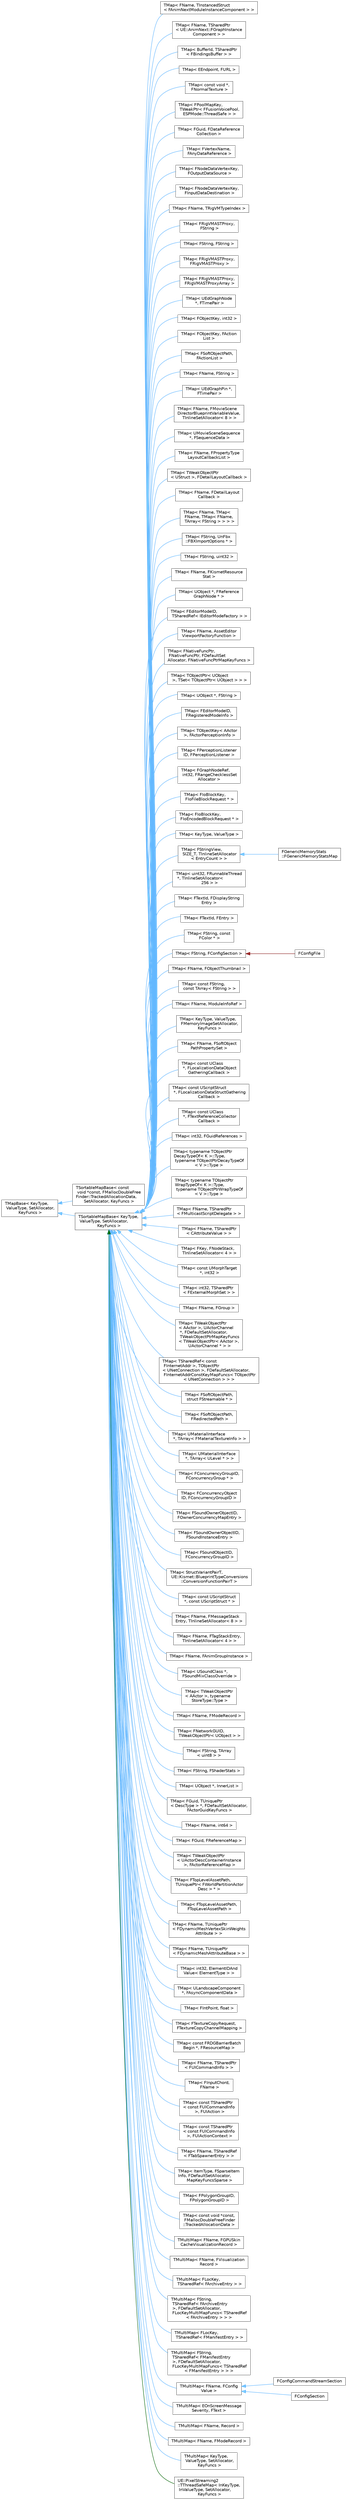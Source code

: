 digraph "Graphical Class Hierarchy"
{
 // INTERACTIVE_SVG=YES
 // LATEX_PDF_SIZE
  bgcolor="transparent";
  edge [fontname=Helvetica,fontsize=10,labelfontname=Helvetica,labelfontsize=10];
  node [fontname=Helvetica,fontsize=10,shape=box,height=0.2,width=0.4];
  rankdir="LR";
  Node0 [id="Node000000",label="TMapBase\< KeyType,\l ValueType, SetAllocator,\l KeyFuncs \>",height=0.2,width=0.4,color="grey40", fillcolor="white", style="filled",URL="$d8/dad/classTMapBase.html",tooltip="The base class of maps from keys to values."];
  Node0 -> Node1 [id="edge7599_Node000000_Node000001",dir="back",color="steelblue1",style="solid",tooltip=" "];
  Node1 [id="Node000001",label="TSortableMapBase\< const\l void *const, FMallocDoubleFree\lFinder::TrackedAllocationData,\l SetAllocator, KeyFuncs \>",height=0.2,width=0.4,color="grey40", fillcolor="white", style="filled",URL="$de/df5/classTSortableMapBase.html",tooltip=" "];
  Node0 -> Node2 [id="edge7600_Node000000_Node000002",dir="back",color="steelblue1",style="solid",tooltip=" "];
  Node2 [id="Node000002",label="TSortableMapBase\< KeyType,\l ValueType, SetAllocator,\l KeyFuncs \>",height=0.2,width=0.4,color="grey40", fillcolor="white", style="filled",URL="$de/df5/classTSortableMapBase.html",tooltip="The base type of sortable maps."];
  Node2 -> Node3 [id="edge7601_Node000002_Node000003",dir="back",color="steelblue1",style="solid",tooltip=" "];
  Node3 [id="Node000003",label="TMap\< FName, TInstancedStruct\l\< FAnimNextModuleInstanceComponent \> \>",height=0.2,width=0.4,color="grey40", fillcolor="white", style="filled",URL="$d8/da9/classTMap.html",tooltip=" "];
  Node2 -> Node4 [id="edge7602_Node000002_Node000004",dir="back",color="steelblue1",style="solid",tooltip=" "];
  Node4 [id="Node000004",label="TMap\< FName, TSharedPtr\l\< UE::AnimNext::FGraphInstance\lComponent \> \>",height=0.2,width=0.4,color="grey40", fillcolor="white", style="filled",URL="$d8/da9/classTMap.html",tooltip=" "];
  Node2 -> Node5 [id="edge7603_Node000002_Node000005",dir="back",color="steelblue1",style="solid",tooltip=" "];
  Node5 [id="Node000005",label="TMap\< BufferId, TSharedPtr\l\< FBindingsBuffer \> \>",height=0.2,width=0.4,color="grey40", fillcolor="white", style="filled",URL="$d8/da9/classTMap.html",tooltip=" "];
  Node2 -> Node6 [id="edge7604_Node000002_Node000006",dir="back",color="steelblue1",style="solid",tooltip=" "];
  Node6 [id="Node000006",label="TMap\< EEndpoint, FURL \>",height=0.2,width=0.4,color="grey40", fillcolor="white", style="filled",URL="$d8/da9/classTMap.html",tooltip=" "];
  Node2 -> Node7 [id="edge7605_Node000002_Node000007",dir="back",color="steelblue1",style="solid",tooltip=" "];
  Node7 [id="Node000007",label="TMap\< const void *,\l FNormalTexture \>",height=0.2,width=0.4,color="grey40", fillcolor="white", style="filled",URL="$d8/da9/classTMap.html",tooltip=" "];
  Node2 -> Node8 [id="edge7606_Node000002_Node000008",dir="back",color="steelblue1",style="solid",tooltip=" "];
  Node8 [id="Node000008",label="TMap\< FPoolMapKey,\l TWeakPtr\< FFusionVoicePool,\l ESPMode::ThreadSafe \> \>",height=0.2,width=0.4,color="grey40", fillcolor="white", style="filled",URL="$d8/da9/classTMap.html",tooltip=" "];
  Node2 -> Node9 [id="edge7607_Node000002_Node000009",dir="back",color="steelblue1",style="solid",tooltip=" "];
  Node9 [id="Node000009",label="TMap\< FGuid, FDataReference\lCollection \>",height=0.2,width=0.4,color="grey40", fillcolor="white", style="filled",URL="$d8/da9/classTMap.html",tooltip=" "];
  Node2 -> Node10 [id="edge7608_Node000002_Node000010",dir="back",color="steelblue1",style="solid",tooltip=" "];
  Node10 [id="Node000010",label="TMap\< FVertexName,\l FAnyDataReference \>",height=0.2,width=0.4,color="grey40", fillcolor="white", style="filled",URL="$d8/da9/classTMap.html",tooltip=" "];
  Node2 -> Node11 [id="edge7609_Node000002_Node000011",dir="back",color="steelblue1",style="solid",tooltip=" "];
  Node11 [id="Node000011",label="TMap\< FNodeDataVertexKey,\l FOutputDataSource \>",height=0.2,width=0.4,color="grey40", fillcolor="white", style="filled",URL="$d8/da9/classTMap.html",tooltip=" "];
  Node2 -> Node12 [id="edge7610_Node000002_Node000012",dir="back",color="steelblue1",style="solid",tooltip=" "];
  Node12 [id="Node000012",label="TMap\< FNodeDataVertexKey,\l FInputDataDestination \>",height=0.2,width=0.4,color="grey40", fillcolor="white", style="filled",URL="$d8/da9/classTMap.html",tooltip=" "];
  Node2 -> Node13 [id="edge7611_Node000002_Node000013",dir="back",color="steelblue1",style="solid",tooltip=" "];
  Node13 [id="Node000013",label="TMap\< FName, TRigVMTypeIndex \>",height=0.2,width=0.4,color="grey40", fillcolor="white", style="filled",URL="$d8/da9/classTMap.html",tooltip=" "];
  Node2 -> Node14 [id="edge7612_Node000002_Node000014",dir="back",color="steelblue1",style="solid",tooltip=" "];
  Node14 [id="Node000014",label="TMap\< FRigVMASTProxy,\l FString \>",height=0.2,width=0.4,color="grey40", fillcolor="white", style="filled",URL="$d8/da9/classTMap.html",tooltip=" "];
  Node2 -> Node15 [id="edge7613_Node000002_Node000015",dir="back",color="steelblue1",style="solid",tooltip=" "];
  Node15 [id="Node000015",label="TMap\< FString, FString \>",height=0.2,width=0.4,color="grey40", fillcolor="white", style="filled",URL="$d8/da9/classTMap.html",tooltip=" "];
  Node2 -> Node16 [id="edge7614_Node000002_Node000016",dir="back",color="steelblue1",style="solid",tooltip=" "];
  Node16 [id="Node000016",label="TMap\< FRigVMASTProxy,\l FRigVMASTProxy \>",height=0.2,width=0.4,color="grey40", fillcolor="white", style="filled",URL="$d8/da9/classTMap.html",tooltip=" "];
  Node2 -> Node17 [id="edge7615_Node000002_Node000017",dir="back",color="steelblue1",style="solid",tooltip=" "];
  Node17 [id="Node000017",label="TMap\< FRigVMASTProxy,\l FRigVMASTProxyArray \>",height=0.2,width=0.4,color="grey40", fillcolor="white", style="filled",URL="$d8/da9/classTMap.html",tooltip=" "];
  Node2 -> Node18 [id="edge7616_Node000002_Node000018",dir="back",color="steelblue1",style="solid",tooltip=" "];
  Node18 [id="Node000018",label="TMap\< UEdGraphNode\l *, FTimePair \>",height=0.2,width=0.4,color="grey40", fillcolor="white", style="filled",URL="$d8/da9/classTMap.html",tooltip=" "];
  Node2 -> Node19 [id="edge7617_Node000002_Node000019",dir="back",color="steelblue1",style="solid",tooltip=" "];
  Node19 [id="Node000019",label="TMap\< FObjectKey, int32 \>",height=0.2,width=0.4,color="grey40", fillcolor="white", style="filled",URL="$d8/da9/classTMap.html",tooltip=" "];
  Node2 -> Node20 [id="edge7618_Node000002_Node000020",dir="back",color="steelblue1",style="solid",tooltip=" "];
  Node20 [id="Node000020",label="TMap\< FObjectKey, FAction\lList \>",height=0.2,width=0.4,color="grey40", fillcolor="white", style="filled",URL="$d8/da9/classTMap.html",tooltip=" "];
  Node2 -> Node21 [id="edge7619_Node000002_Node000021",dir="back",color="steelblue1",style="solid",tooltip=" "];
  Node21 [id="Node000021",label="TMap\< FSoftObjectPath,\l FActionList \>",height=0.2,width=0.4,color="grey40", fillcolor="white", style="filled",URL="$d8/da9/classTMap.html",tooltip=" "];
  Node2 -> Node22 [id="edge7620_Node000002_Node000022",dir="back",color="steelblue1",style="solid",tooltip=" "];
  Node22 [id="Node000022",label="TMap\< FName, FString \>",height=0.2,width=0.4,color="grey40", fillcolor="white", style="filled",URL="$d8/da9/classTMap.html",tooltip=" "];
  Node2 -> Node23 [id="edge7621_Node000002_Node000023",dir="back",color="steelblue1",style="solid",tooltip=" "];
  Node23 [id="Node000023",label="TMap\< UEdGraphPin *,\l FTimePair \>",height=0.2,width=0.4,color="grey40", fillcolor="white", style="filled",URL="$d8/da9/classTMap.html",tooltip=" "];
  Node2 -> Node24 [id="edge7622_Node000002_Node000024",dir="back",color="steelblue1",style="solid",tooltip=" "];
  Node24 [id="Node000024",label="TMap\< FName, FMovieScene\lDirectorBlueprintVariableValue,\l TInlineSetAllocator\< 8 \> \>",height=0.2,width=0.4,color="grey40", fillcolor="white", style="filled",URL="$d8/da9/classTMap.html",tooltip=" "];
  Node2 -> Node25 [id="edge7623_Node000002_Node000025",dir="back",color="steelblue1",style="solid",tooltip=" "];
  Node25 [id="Node000025",label="TMap\< UMovieSceneSequence\l *, FSequenceData \>",height=0.2,width=0.4,color="grey40", fillcolor="white", style="filled",URL="$d8/da9/classTMap.html",tooltip=" "];
  Node2 -> Node26 [id="edge7624_Node000002_Node000026",dir="back",color="steelblue1",style="solid",tooltip=" "];
  Node26 [id="Node000026",label="TMap\< FName, FPropertyType\lLayoutCallbackList \>",height=0.2,width=0.4,color="grey40", fillcolor="white", style="filled",URL="$d8/da9/classTMap.html",tooltip=" "];
  Node2 -> Node27 [id="edge7625_Node000002_Node000027",dir="back",color="steelblue1",style="solid",tooltip=" "];
  Node27 [id="Node000027",label="TMap\< TWeakObjectPtr\l\< UStruct \>, FDetailLayoutCallback \>",height=0.2,width=0.4,color="grey40", fillcolor="white", style="filled",URL="$d8/da9/classTMap.html",tooltip=" "];
  Node2 -> Node28 [id="edge7626_Node000002_Node000028",dir="back",color="steelblue1",style="solid",tooltip=" "];
  Node28 [id="Node000028",label="TMap\< FName, FDetailLayout\lCallback \>",height=0.2,width=0.4,color="grey40", fillcolor="white", style="filled",URL="$d8/da9/classTMap.html",tooltip=" "];
  Node2 -> Node29 [id="edge7627_Node000002_Node000029",dir="back",color="steelblue1",style="solid",tooltip=" "];
  Node29 [id="Node000029",label="TMap\< FName, TMap\<\l FName, TMap\< FName,\l TArray\< FString \> \> \> \>",height=0.2,width=0.4,color="grey40", fillcolor="white", style="filled",URL="$d8/da9/classTMap.html",tooltip=" "];
  Node2 -> Node30 [id="edge7628_Node000002_Node000030",dir="back",color="steelblue1",style="solid",tooltip=" "];
  Node30 [id="Node000030",label="TMap\< FString, UnFbx\l::FBXImportOptions * \>",height=0.2,width=0.4,color="grey40", fillcolor="white", style="filled",URL="$d8/da9/classTMap.html",tooltip=" "];
  Node2 -> Node31 [id="edge7629_Node000002_Node000031",dir="back",color="steelblue1",style="solid",tooltip=" "];
  Node31 [id="Node000031",label="TMap\< FString, uint32 \>",height=0.2,width=0.4,color="grey40", fillcolor="white", style="filled",URL="$d8/da9/classTMap.html",tooltip=" "];
  Node2 -> Node32 [id="edge7630_Node000002_Node000032",dir="back",color="steelblue1",style="solid",tooltip=" "];
  Node32 [id="Node000032",label="TMap\< FName, FKismetResource\lStat \>",height=0.2,width=0.4,color="grey40", fillcolor="white", style="filled",URL="$d8/da9/classTMap.html",tooltip=" "];
  Node2 -> Node33 [id="edge7631_Node000002_Node000033",dir="back",color="steelblue1",style="solid",tooltip=" "];
  Node33 [id="Node000033",label="TMap\< UObject *, FReference\lGraphNode * \>",height=0.2,width=0.4,color="grey40", fillcolor="white", style="filled",URL="$d8/da9/classTMap.html",tooltip=" "];
  Node2 -> Node34 [id="edge7632_Node000002_Node000034",dir="back",color="steelblue1",style="solid",tooltip=" "];
  Node34 [id="Node000034",label="TMap\< FEditorModeID,\l TSharedRef\< IEditorModeFactory \> \>",height=0.2,width=0.4,color="grey40", fillcolor="white", style="filled",URL="$d8/da9/classTMap.html",tooltip=" "];
  Node2 -> Node35 [id="edge7633_Node000002_Node000035",dir="back",color="steelblue1",style="solid",tooltip=" "];
  Node35 [id="Node000035",label="TMap\< FName, AssetEditor\lViewportFactoryFunction \>",height=0.2,width=0.4,color="grey40", fillcolor="white", style="filled",URL="$d8/da9/classTMap.html",tooltip=" "];
  Node2 -> Node36 [id="edge7634_Node000002_Node000036",dir="back",color="steelblue1",style="solid",tooltip=" "];
  Node36 [id="Node000036",label="TMap\< FNativeFuncPtr,\l FNativeFuncPtr, FDefaultSet\lAllocator, FNativeFuncPtrMapKeyFuncs \>",height=0.2,width=0.4,color="grey40", fillcolor="white", style="filled",URL="$d8/da9/classTMap.html",tooltip=" "];
  Node2 -> Node37 [id="edge7635_Node000002_Node000037",dir="back",color="steelblue1",style="solid",tooltip=" "];
  Node37 [id="Node000037",label="TMap\< TObjectPtr\< UObject\l \>, TSet\< TObjectPtr\< UObject \> \> \>",height=0.2,width=0.4,color="grey40", fillcolor="white", style="filled",URL="$d8/da9/classTMap.html",tooltip=" "];
  Node2 -> Node38 [id="edge7636_Node000002_Node000038",dir="back",color="steelblue1",style="solid",tooltip=" "];
  Node38 [id="Node000038",label="TMap\< UObject *, FString \>",height=0.2,width=0.4,color="grey40", fillcolor="white", style="filled",URL="$d8/da9/classTMap.html",tooltip=" "];
  Node2 -> Node39 [id="edge7637_Node000002_Node000039",dir="back",color="steelblue1",style="solid",tooltip=" "];
  Node39 [id="Node000039",label="TMap\< FEditorModeID,\l FRegisteredModeInfo \>",height=0.2,width=0.4,color="grey40", fillcolor="white", style="filled",URL="$d8/da9/classTMap.html",tooltip=" "];
  Node2 -> Node40 [id="edge7638_Node000002_Node000040",dir="back",color="steelblue1",style="solid",tooltip=" "];
  Node40 [id="Node000040",label="TMap\< TObjectKey\< AActor\l \>, FActorPerceptionInfo \>",height=0.2,width=0.4,color="grey40", fillcolor="white", style="filled",URL="$d8/da9/classTMap.html",tooltip=" "];
  Node2 -> Node41 [id="edge7639_Node000002_Node000041",dir="back",color="steelblue1",style="solid",tooltip=" "];
  Node41 [id="Node000041",label="TMap\< FPerceptionListener\lID, FPerceptionListener \>",height=0.2,width=0.4,color="grey40", fillcolor="white", style="filled",URL="$d8/da9/classTMap.html",tooltip=" "];
  Node2 -> Node42 [id="edge7640_Node000002_Node000042",dir="back",color="steelblue1",style="solid",tooltip=" "];
  Node42 [id="Node000042",label="TMap\< FGraphNodeRef,\l int32, FRangeChecklessSet\lAllocator \>",height=0.2,width=0.4,color="grey40", fillcolor="white", style="filled",URL="$d8/da9/classTMap.html",tooltip=" "];
  Node2 -> Node43 [id="edge7641_Node000002_Node000043",dir="back",color="steelblue1",style="solid",tooltip=" "];
  Node43 [id="Node000043",label="TMap\< FIoBlockKey,\l FIoFileBlockRequest * \>",height=0.2,width=0.4,color="grey40", fillcolor="white", style="filled",URL="$d8/da9/classTMap.html",tooltip=" "];
  Node2 -> Node44 [id="edge7642_Node000002_Node000044",dir="back",color="steelblue1",style="solid",tooltip=" "];
  Node44 [id="Node000044",label="TMap\< FIoBlockKey,\l FIoEncodedBlockRequest * \>",height=0.2,width=0.4,color="grey40", fillcolor="white", style="filled",URL="$d8/da9/classTMap.html",tooltip=" "];
  Node2 -> Node45 [id="edge7643_Node000002_Node000045",dir="back",color="steelblue1",style="solid",tooltip=" "];
  Node45 [id="Node000045",label="TMap\< KeyType, ValueType \>",height=0.2,width=0.4,color="grey40", fillcolor="white", style="filled",URL="$d8/da9/classTMap.html",tooltip=" "];
  Node2 -> Node46 [id="edge7644_Node000002_Node000046",dir="back",color="steelblue1",style="solid",tooltip=" "];
  Node46 [id="Node000046",label="TMap\< FStringView,\l SIZE_T, TInlineSetAllocator\l\< EntryCount \> \>",height=0.2,width=0.4,color="grey40", fillcolor="white", style="filled",URL="$d8/da9/classTMap.html",tooltip=" "];
  Node46 -> Node47 [id="edge7645_Node000046_Node000047",dir="back",color="steelblue1",style="solid",tooltip=" "];
  Node47 [id="Node000047",label="FGenericMemoryStats\l::FGenericMemoryStatsMap",height=0.2,width=0.4,color="grey40", fillcolor="white", style="filled",URL="$dd/d30/classFGenericMemoryStats_1_1FGenericMemoryStatsMap.html",tooltip="Wrapper on a TMap<TStringView> to allow passing both ANSI and TCHAR strings, for deprecation phase."];
  Node2 -> Node48 [id="edge7646_Node000002_Node000048",dir="back",color="steelblue1",style="solid",tooltip=" "];
  Node48 [id="Node000048",label="TMap\< uint32, FRunnableThread\l *, TInlineSetAllocator\<\l 256 \> \>",height=0.2,width=0.4,color="grey40", fillcolor="white", style="filled",URL="$d8/da9/classTMap.html",tooltip=" "];
  Node2 -> Node49 [id="edge7647_Node000002_Node000049",dir="back",color="steelblue1",style="solid",tooltip=" "];
  Node49 [id="Node000049",label="TMap\< FTextId, FDisplayString\lEntry \>",height=0.2,width=0.4,color="grey40", fillcolor="white", style="filled",URL="$d8/da9/classTMap.html",tooltip=" "];
  Node2 -> Node50 [id="edge7648_Node000002_Node000050",dir="back",color="steelblue1",style="solid",tooltip=" "];
  Node50 [id="Node000050",label="TMap\< FTextId, FEntry \>",height=0.2,width=0.4,color="grey40", fillcolor="white", style="filled",URL="$d8/da9/classTMap.html",tooltip=" "];
  Node2 -> Node51 [id="edge7649_Node000002_Node000051",dir="back",color="steelblue1",style="solid",tooltip=" "];
  Node51 [id="Node000051",label="TMap\< FString, const\l FColor * \>",height=0.2,width=0.4,color="grey40", fillcolor="white", style="filled",URL="$d8/da9/classTMap.html",tooltip=" "];
  Node2 -> Node52 [id="edge7650_Node000002_Node000052",dir="back",color="steelblue1",style="solid",tooltip=" "];
  Node52 [id="Node000052",label="TMap\< FString, FConfigSection \>",height=0.2,width=0.4,color="grey40", fillcolor="white", style="filled",URL="$d8/da9/classTMap.html",tooltip=" "];
  Node52 -> Node53 [id="edge7651_Node000052_Node000053",dir="back",color="firebrick4",style="solid",tooltip=" "];
  Node53 [id="Node000053",label="FConfigFile",height=0.2,width=0.4,color="grey40", fillcolor="white", style="filled",URL="$da/d8b/classFConfigFile.html",tooltip=" "];
  Node2 -> Node54 [id="edge7652_Node000002_Node000054",dir="back",color="steelblue1",style="solid",tooltip=" "];
  Node54 [id="Node000054",label="TMap\< FName, FObjectThumbnail \>",height=0.2,width=0.4,color="grey40", fillcolor="white", style="filled",URL="$d8/da9/classTMap.html",tooltip=" "];
  Node2 -> Node55 [id="edge7653_Node000002_Node000055",dir="back",color="steelblue1",style="solid",tooltip=" "];
  Node55 [id="Node000055",label="TMap\< const FString,\l const TArray\< FString \> \>",height=0.2,width=0.4,color="grey40", fillcolor="white", style="filled",URL="$d8/da9/classTMap.html",tooltip=" "];
  Node2 -> Node56 [id="edge7654_Node000002_Node000056",dir="back",color="steelblue1",style="solid",tooltip=" "];
  Node56 [id="Node000056",label="TMap\< FName, ModuleInfoRef \>",height=0.2,width=0.4,color="grey40", fillcolor="white", style="filled",URL="$d8/da9/classTMap.html",tooltip=" "];
  Node2 -> Node57 [id="edge7655_Node000002_Node000057",dir="back",color="steelblue1",style="solid",tooltip=" "];
  Node57 [id="Node000057",label="TMap\< KeyType, ValueType,\l FMemoryImageSetAllocator,\l KeyFuncs \>",height=0.2,width=0.4,color="grey40", fillcolor="white", style="filled",URL="$d8/da9/classTMap.html",tooltip=" "];
  Node2 -> Node58 [id="edge7656_Node000002_Node000058",dir="back",color="steelblue1",style="solid",tooltip=" "];
  Node58 [id="Node000058",label="TMap\< FName, FSoftObject\lPathPropertySet \>",height=0.2,width=0.4,color="grey40", fillcolor="white", style="filled",URL="$d8/da9/classTMap.html",tooltip=" "];
  Node2 -> Node59 [id="edge7657_Node000002_Node000059",dir="back",color="steelblue1",style="solid",tooltip=" "];
  Node59 [id="Node000059",label="TMap\< const UClass\l *, FLocalizationDataObject\lGatheringCallback \>",height=0.2,width=0.4,color="grey40", fillcolor="white", style="filled",URL="$d8/da9/classTMap.html",tooltip=" "];
  Node2 -> Node60 [id="edge7658_Node000002_Node000060",dir="back",color="steelblue1",style="solid",tooltip=" "];
  Node60 [id="Node000060",label="TMap\< const UScriptStruct\l *, FLocalizationDataStructGathering\lCallback \>",height=0.2,width=0.4,color="grey40", fillcolor="white", style="filled",URL="$d8/da9/classTMap.html",tooltip=" "];
  Node2 -> Node61 [id="edge7659_Node000002_Node000061",dir="back",color="steelblue1",style="solid",tooltip=" "];
  Node61 [id="Node000061",label="TMap\< const UClass\l *, FTextReferenceCollector\lCallback \>",height=0.2,width=0.4,color="grey40", fillcolor="white", style="filled",URL="$d8/da9/classTMap.html",tooltip=" "];
  Node2 -> Node62 [id="edge7660_Node000002_Node000062",dir="back",color="steelblue1",style="solid",tooltip=" "];
  Node62 [id="Node000062",label="TMap\< int32, FGuidReferences \>",height=0.2,width=0.4,color="grey40", fillcolor="white", style="filled",URL="$d8/da9/classTMap.html",tooltip=" "];
  Node2 -> Node63 [id="edge7661_Node000002_Node000063",dir="back",color="steelblue1",style="solid",tooltip=" "];
  Node63 [id="Node000063",label="TMap\< typename TObjectPtr\lDecayTypeOf\< K \>::Type,\l typename TObjectPtrDecayTypeOf\l\< V \>::Type \>",height=0.2,width=0.4,color="grey40", fillcolor="white", style="filled",URL="$d8/da9/classTMap.html",tooltip=" "];
  Node2 -> Node64 [id="edge7662_Node000002_Node000064",dir="back",color="steelblue1",style="solid",tooltip=" "];
  Node64 [id="Node000064",label="TMap\< typename TObjectPtr\lWrapTypeOf\< K \>::Type,\l typename TObjectPtrWrapTypeOf\l\< V \>::Type \>",height=0.2,width=0.4,color="grey40", fillcolor="white", style="filled",URL="$d8/da9/classTMap.html",tooltip=" "];
  Node2 -> Node65 [id="edge7663_Node000002_Node000065",dir="back",color="steelblue1",style="solid",tooltip=" "];
  Node65 [id="Node000065",label="TMap\< FName, TSharedPtr\l\< FMulticastScriptDelegate \> \>",height=0.2,width=0.4,color="grey40", fillcolor="white", style="filled",URL="$d8/da9/classTMap.html",tooltip=" "];
  Node2 -> Node66 [id="edge7664_Node000002_Node000066",dir="back",color="steelblue1",style="solid",tooltip=" "];
  Node66 [id="Node000066",label="TMap\< FName, TSharedPtr\l\< CAttributeValue \> \>",height=0.2,width=0.4,color="grey40", fillcolor="white", style="filled",URL="$d8/da9/classTMap.html",tooltip=" "];
  Node2 -> Node67 [id="edge7665_Node000002_Node000067",dir="back",color="steelblue1",style="solid",tooltip=" "];
  Node67 [id="Node000067",label="TMap\< FKey, FNodeStack,\l TInlineSetAllocator\< 4 \> \>",height=0.2,width=0.4,color="grey40", fillcolor="white", style="filled",URL="$d8/da9/classTMap.html",tooltip=" "];
  Node2 -> Node68 [id="edge7666_Node000002_Node000068",dir="back",color="steelblue1",style="solid",tooltip=" "];
  Node68 [id="Node000068",label="TMap\< const UMorphTarget\l *, int32 \>",height=0.2,width=0.4,color="grey40", fillcolor="white", style="filled",URL="$d8/da9/classTMap.html",tooltip=" "];
  Node2 -> Node69 [id="edge7667_Node000002_Node000069",dir="back",color="steelblue1",style="solid",tooltip=" "];
  Node69 [id="Node000069",label="TMap\< int32, TSharedPtr\l\< FExternalMorphSet \> \>",height=0.2,width=0.4,color="grey40", fillcolor="white", style="filled",URL="$d8/da9/classTMap.html",tooltip=" "];
  Node2 -> Node70 [id="edge7668_Node000002_Node000070",dir="back",color="steelblue1",style="solid",tooltip=" "];
  Node70 [id="Node000070",label="TMap\< FName, FGroup \>",height=0.2,width=0.4,color="grey40", fillcolor="white", style="filled",URL="$d8/da9/classTMap.html",tooltip=" "];
  Node2 -> Node71 [id="edge7669_Node000002_Node000071",dir="back",color="steelblue1",style="solid",tooltip=" "];
  Node71 [id="Node000071",label="TMap\< TWeakObjectPtr\l\< AActor \>, UActorChannel\l *, FDefaultSetAllocator,\l TWeakObjectPtrMapKeyFuncs\l\< TWeakObjectPtr\< AActor \>,\l UActorChannel * \> \>",height=0.2,width=0.4,color="grey40", fillcolor="white", style="filled",URL="$d8/da9/classTMap.html",tooltip=" "];
  Node2 -> Node72 [id="edge7670_Node000002_Node000072",dir="back",color="steelblue1",style="solid",tooltip=" "];
  Node72 [id="Node000072",label="TMap\< TSharedRef\< const\l FInternetAddr \>, TObjectPtr\l\< UNetConnection \>, FDefaultSetAllocator,\l FInternetAddrConstKeyMapFuncs\< TObjectPtr\l\< UNetConnection \> \> \>",height=0.2,width=0.4,color="grey40", fillcolor="white", style="filled",URL="$d8/da9/classTMap.html",tooltip=" "];
  Node2 -> Node73 [id="edge7671_Node000002_Node000073",dir="back",color="steelblue1",style="solid",tooltip=" "];
  Node73 [id="Node000073",label="TMap\< FSoftObjectPath,\l struct FStreamable * \>",height=0.2,width=0.4,color="grey40", fillcolor="white", style="filled",URL="$d8/da9/classTMap.html",tooltip=" "];
  Node2 -> Node74 [id="edge7672_Node000002_Node000074",dir="back",color="steelblue1",style="solid",tooltip=" "];
  Node74 [id="Node000074",label="TMap\< FSoftObjectPath,\l FRedirectedPath \>",height=0.2,width=0.4,color="grey40", fillcolor="white", style="filled",URL="$d8/da9/classTMap.html",tooltip=" "];
  Node2 -> Node75 [id="edge7673_Node000002_Node000075",dir="back",color="steelblue1",style="solid",tooltip=" "];
  Node75 [id="Node000075",label="TMap\< UMaterialInterface\l *, TArray\< FMaterialTextureInfo \> \>",height=0.2,width=0.4,color="grey40", fillcolor="white", style="filled",URL="$d8/da9/classTMap.html",tooltip=" "];
  Node2 -> Node76 [id="edge7674_Node000002_Node000076",dir="back",color="steelblue1",style="solid",tooltip=" "];
  Node76 [id="Node000076",label="TMap\< UMaterialInterface\l *, TArray\< ULevel * \> \>",height=0.2,width=0.4,color="grey40", fillcolor="white", style="filled",URL="$d8/da9/classTMap.html",tooltip=" "];
  Node2 -> Node77 [id="edge7675_Node000002_Node000077",dir="back",color="steelblue1",style="solid",tooltip=" "];
  Node77 [id="Node000077",label="TMap\< FConcurrencyGroupID,\l FConcurrencyGroup * \>",height=0.2,width=0.4,color="grey40", fillcolor="white", style="filled",URL="$d8/da9/classTMap.html",tooltip=" "];
  Node2 -> Node78 [id="edge7676_Node000002_Node000078",dir="back",color="steelblue1",style="solid",tooltip=" "];
  Node78 [id="Node000078",label="TMap\< FConcurrencyObject\lID, FConcurrencyGroupID \>",height=0.2,width=0.4,color="grey40", fillcolor="white", style="filled",URL="$d8/da9/classTMap.html",tooltip=" "];
  Node2 -> Node79 [id="edge7677_Node000002_Node000079",dir="back",color="steelblue1",style="solid",tooltip=" "];
  Node79 [id="Node000079",label="TMap\< FSoundOwnerObjectID,\l FOwnerConcurrencyMapEntry \>",height=0.2,width=0.4,color="grey40", fillcolor="white", style="filled",URL="$d8/da9/classTMap.html",tooltip=" "];
  Node2 -> Node80 [id="edge7678_Node000002_Node000080",dir="back",color="steelblue1",style="solid",tooltip=" "];
  Node80 [id="Node000080",label="TMap\< FSoundOwnerObjectID,\l FSoundInstanceEntry \>",height=0.2,width=0.4,color="grey40", fillcolor="white", style="filled",URL="$d8/da9/classTMap.html",tooltip=" "];
  Node2 -> Node81 [id="edge7679_Node000002_Node000081",dir="back",color="steelblue1",style="solid",tooltip=" "];
  Node81 [id="Node000081",label="TMap\< FSoundObjectID,\l FConcurrencyGroupID \>",height=0.2,width=0.4,color="grey40", fillcolor="white", style="filled",URL="$d8/da9/classTMap.html",tooltip=" "];
  Node2 -> Node82 [id="edge7680_Node000002_Node000082",dir="back",color="steelblue1",style="solid",tooltip=" "];
  Node82 [id="Node000082",label="TMap\< StructVariantPairT,\l UE::Kismet::BlueprintTypeConversions\l::ConversionFunctionPairT \>",height=0.2,width=0.4,color="grey40", fillcolor="white", style="filled",URL="$d8/da9/classTMap.html",tooltip=" "];
  Node2 -> Node83 [id="edge7681_Node000002_Node000083",dir="back",color="steelblue1",style="solid",tooltip=" "];
  Node83 [id="Node000083",label="TMap\< const UScriptStruct\l *, const UScriptStruct * \>",height=0.2,width=0.4,color="grey40", fillcolor="white", style="filled",URL="$d8/da9/classTMap.html",tooltip=" "];
  Node2 -> Node84 [id="edge7682_Node000002_Node000084",dir="back",color="steelblue1",style="solid",tooltip=" "];
  Node84 [id="Node000084",label="TMap\< FName, FMessageStack\lEntry, TInlineSetAllocator\< 8 \> \>",height=0.2,width=0.4,color="grey40", fillcolor="white", style="filled",URL="$d8/da9/classTMap.html",tooltip=" "];
  Node2 -> Node85 [id="edge7683_Node000002_Node000085",dir="back",color="steelblue1",style="solid",tooltip=" "];
  Node85 [id="Node000085",label="TMap\< FName, FTagStackEntry,\l TInlineSetAllocator\< 4 \> \>",height=0.2,width=0.4,color="grey40", fillcolor="white", style="filled",URL="$d8/da9/classTMap.html",tooltip=" "];
  Node2 -> Node86 [id="edge7684_Node000002_Node000086",dir="back",color="steelblue1",style="solid",tooltip=" "];
  Node86 [id="Node000086",label="TMap\< FName, FAnimGroupInstance \>",height=0.2,width=0.4,color="grey40", fillcolor="white", style="filled",URL="$d8/da9/classTMap.html",tooltip=" "];
  Node2 -> Node87 [id="edge7685_Node000002_Node000087",dir="back",color="steelblue1",style="solid",tooltip=" "];
  Node87 [id="Node000087",label="TMap\< USoundClass *,\l FSoundMixClassOverride \>",height=0.2,width=0.4,color="grey40", fillcolor="white", style="filled",URL="$d8/da9/classTMap.html",tooltip=" "];
  Node2 -> Node88 [id="edge7686_Node000002_Node000088",dir="back",color="steelblue1",style="solid",tooltip=" "];
  Node88 [id="Node000088",label="TMap\< TWeakObjectPtr\l\< AActor \>, typename\l StoreType::Type \>",height=0.2,width=0.4,color="grey40", fillcolor="white", style="filled",URL="$d8/da9/classTMap.html",tooltip=" "];
  Node2 -> Node89 [id="edge7687_Node000002_Node000089",dir="back",color="steelblue1",style="solid",tooltip=" "];
  Node89 [id="Node000089",label="TMap\< FName, FModeRecord \>",height=0.2,width=0.4,color="grey40", fillcolor="white", style="filled",URL="$d8/da9/classTMap.html",tooltip=" "];
  Node2 -> Node90 [id="edge7688_Node000002_Node000090",dir="back",color="steelblue1",style="solid",tooltip=" "];
  Node90 [id="Node000090",label="TMap\< FNetworkGUID,\l TWeakObjectPtr\< UObject \> \>",height=0.2,width=0.4,color="grey40", fillcolor="white", style="filled",URL="$d8/da9/classTMap.html",tooltip=" "];
  Node2 -> Node91 [id="edge7689_Node000002_Node000091",dir="back",color="steelblue1",style="solid",tooltip=" "];
  Node91 [id="Node000091",label="TMap\< FString, TArray\l\< uint8 \> \>",height=0.2,width=0.4,color="grey40", fillcolor="white", style="filled",URL="$d8/da9/classTMap.html",tooltip=" "];
  Node2 -> Node92 [id="edge7690_Node000002_Node000092",dir="back",color="steelblue1",style="solid",tooltip=" "];
  Node92 [id="Node000092",label="TMap\< FString, FShaderStats \>",height=0.2,width=0.4,color="grey40", fillcolor="white", style="filled",URL="$d8/da9/classTMap.html",tooltip=" "];
  Node2 -> Node93 [id="edge7691_Node000002_Node000093",dir="back",color="steelblue1",style="solid",tooltip=" "];
  Node93 [id="Node000093",label="TMap\< UObject *, InnerList \>",height=0.2,width=0.4,color="grey40", fillcolor="white", style="filled",URL="$d8/da9/classTMap.html",tooltip=" "];
  Node2 -> Node94 [id="edge7692_Node000002_Node000094",dir="back",color="steelblue1",style="solid",tooltip=" "];
  Node94 [id="Node000094",label="TMap\< FGuid, TUniquePtr\l\< DescType \> *, FDefaultSetAllocator,\l FActorGuidKeyFuncs \>",height=0.2,width=0.4,color="grey40", fillcolor="white", style="filled",URL="$d8/da9/classTMap.html",tooltip=" "];
  Node2 -> Node95 [id="edge7693_Node000002_Node000095",dir="back",color="steelblue1",style="solid",tooltip=" "];
  Node95 [id="Node000095",label="TMap\< FName, int64 \>",height=0.2,width=0.4,color="grey40", fillcolor="white", style="filled",URL="$d8/da9/classTMap.html",tooltip=" "];
  Node2 -> Node96 [id="edge7694_Node000002_Node000096",dir="back",color="steelblue1",style="solid",tooltip=" "];
  Node96 [id="Node000096",label="TMap\< FGuid, FReferenceMap \>",height=0.2,width=0.4,color="grey40", fillcolor="white", style="filled",URL="$d8/da9/classTMap.html",tooltip=" "];
  Node2 -> Node97 [id="edge7695_Node000002_Node000097",dir="back",color="steelblue1",style="solid",tooltip=" "];
  Node97 [id="Node000097",label="TMap\< TWeakObjectPtr\l\< UActorDescContainerInstance\l \>, FActorReferenceMap \>",height=0.2,width=0.4,color="grey40", fillcolor="white", style="filled",URL="$d8/da9/classTMap.html",tooltip=" "];
  Node2 -> Node98 [id="edge7696_Node000002_Node000098",dir="back",color="steelblue1",style="solid",tooltip=" "];
  Node98 [id="Node000098",label="TMap\< FTopLevelAssetPath,\l TUniquePtr\< FWorldPartitionActor\lDesc \> * \>",height=0.2,width=0.4,color="grey40", fillcolor="white", style="filled",URL="$d8/da9/classTMap.html",tooltip=" "];
  Node2 -> Node99 [id="edge7697_Node000002_Node000099",dir="back",color="steelblue1",style="solid",tooltip=" "];
  Node99 [id="Node000099",label="TMap\< FTopLevelAssetPath,\l FTopLevelAssetPath \>",height=0.2,width=0.4,color="grey40", fillcolor="white", style="filled",URL="$d8/da9/classTMap.html",tooltip=" "];
  Node2 -> Node100 [id="edge7698_Node000002_Node000100",dir="back",color="steelblue1",style="solid",tooltip=" "];
  Node100 [id="Node000100",label="TMap\< FName, TUniquePtr\l\< FDynamicMeshVertexSkinWeights\lAttribute \> \>",height=0.2,width=0.4,color="grey40", fillcolor="white", style="filled",URL="$d8/da9/classTMap.html",tooltip=" "];
  Node2 -> Node101 [id="edge7699_Node000002_Node000101",dir="back",color="steelblue1",style="solid",tooltip=" "];
  Node101 [id="Node000101",label="TMap\< FName, TUniquePtr\l\< FDynamicMeshAttributeBase \> \>",height=0.2,width=0.4,color="grey40", fillcolor="white", style="filled",URL="$d8/da9/classTMap.html",tooltip=" "];
  Node2 -> Node102 [id="edge7700_Node000002_Node000102",dir="back",color="steelblue1",style="solid",tooltip=" "];
  Node102 [id="Node000102",label="TMap\< int32, ElementIDAnd\lValue\< ElementType \> \>",height=0.2,width=0.4,color="grey40", fillcolor="white", style="filled",URL="$d8/da9/classTMap.html",tooltip=" "];
  Node2 -> Node103 [id="edge7701_Node000002_Node000103",dir="back",color="steelblue1",style="solid",tooltip=" "];
  Node103 [id="Node000103",label="TMap\< ULandscapeComponent\l *, FAsyncComponentData \>",height=0.2,width=0.4,color="grey40", fillcolor="white", style="filled",URL="$d8/da9/classTMap.html",tooltip=" "];
  Node2 -> Node104 [id="edge7702_Node000002_Node000104",dir="back",color="steelblue1",style="solid",tooltip=" "];
  Node104 [id="Node000104",label="TMap\< FIntPoint, float \>",height=0.2,width=0.4,color="grey40", fillcolor="white", style="filled",URL="$d8/da9/classTMap.html",tooltip=" "];
  Node2 -> Node105 [id="edge7703_Node000002_Node000105",dir="back",color="steelblue1",style="solid",tooltip=" "];
  Node105 [id="Node000105",label="TMap\< FTextureCopyRequest,\l FTextureCopyChannelMapping \>",height=0.2,width=0.4,color="grey40", fillcolor="white", style="filled",URL="$d8/da9/classTMap.html",tooltip=" "];
  Node2 -> Node106 [id="edge7704_Node000002_Node000106",dir="back",color="steelblue1",style="solid",tooltip=" "];
  Node106 [id="Node000106",label="TMap\< const FRDGBarrierBatch\lBegin *, FResourceMap \>",height=0.2,width=0.4,color="grey40", fillcolor="white", style="filled",URL="$d8/da9/classTMap.html",tooltip=" "];
  Node2 -> Node107 [id="edge7705_Node000002_Node000107",dir="back",color="steelblue1",style="solid",tooltip=" "];
  Node107 [id="Node000107",label="TMap\< FName, TSharedPtr\l\< FUICommandInfo \> \>",height=0.2,width=0.4,color="grey40", fillcolor="white", style="filled",URL="$d8/da9/classTMap.html",tooltip=" "];
  Node2 -> Node108 [id="edge7706_Node000002_Node000108",dir="back",color="steelblue1",style="solid",tooltip=" "];
  Node108 [id="Node000108",label="TMap\< FInputChord,\l FName \>",height=0.2,width=0.4,color="grey40", fillcolor="white", style="filled",URL="$d8/da9/classTMap.html",tooltip=" "];
  Node2 -> Node109 [id="edge7707_Node000002_Node000109",dir="back",color="steelblue1",style="solid",tooltip=" "];
  Node109 [id="Node000109",label="TMap\< const TSharedPtr\l\< const FUICommandInfo\l \>, FUIAction \>",height=0.2,width=0.4,color="grey40", fillcolor="white", style="filled",URL="$d8/da9/classTMap.html",tooltip=" "];
  Node2 -> Node110 [id="edge7708_Node000002_Node000110",dir="back",color="steelblue1",style="solid",tooltip=" "];
  Node110 [id="Node000110",label="TMap\< const TSharedPtr\l\< const FUICommandInfo\l \>, FUIActionContext \>",height=0.2,width=0.4,color="grey40", fillcolor="white", style="filled",URL="$d8/da9/classTMap.html",tooltip=" "];
  Node2 -> Node111 [id="edge7709_Node000002_Node000111",dir="back",color="steelblue1",style="solid",tooltip=" "];
  Node111 [id="Node000111",label="TMap\< FName, TSharedRef\l\< FTabSpawnerEntry \> \>",height=0.2,width=0.4,color="grey40", fillcolor="white", style="filled",URL="$d8/da9/classTMap.html",tooltip=" "];
  Node2 -> Node112 [id="edge7710_Node000002_Node000112",dir="back",color="steelblue1",style="solid",tooltip=" "];
  Node112 [id="Node000112",label="TMap\< ItemType, FSparseItem\lInfo, FDefaultSetAllocator,\l MapKeyFuncsSparse \>",height=0.2,width=0.4,color="grey40", fillcolor="white", style="filled",URL="$d8/da9/classTMap.html",tooltip=" "];
  Node2 -> Node113 [id="edge7711_Node000002_Node000113",dir="back",color="steelblue1",style="solid",tooltip=" "];
  Node113 [id="Node000113",label="TMap\< FPolygonGroupID,\l FPolygonGroupID \>",height=0.2,width=0.4,color="grey40", fillcolor="white", style="filled",URL="$d8/da9/classTMap.html",tooltip=" "];
  Node2 -> Node114 [id="edge7712_Node000002_Node000114",dir="back",color="steelblue1",style="solid",tooltip=" "];
  Node114 [id="Node000114",label="TMap\< const void *const,\l FMallocDoubleFreeFinder\l::TrackedAllocationData \>",height=0.2,width=0.4,color="grey40", fillcolor="white", style="filled",URL="$d8/da9/classTMap.html",tooltip=" "];
  Node2 -> Node115 [id="edge7713_Node000002_Node000115",dir="back",color="steelblue1",style="solid",tooltip=" "];
  Node115 [id="Node000115",label="TMultiMap\< FName, FGPUSkin\lCacheVisualizationRecord \>",height=0.2,width=0.4,color="grey40", fillcolor="white", style="filled",URL="$d2/df5/classTMultiMap.html",tooltip=" "];
  Node2 -> Node116 [id="edge7714_Node000002_Node000116",dir="back",color="steelblue1",style="solid",tooltip=" "];
  Node116 [id="Node000116",label="TMultiMap\< FName, FVisualization\lRecord \>",height=0.2,width=0.4,color="grey40", fillcolor="white", style="filled",URL="$d2/df5/classTMultiMap.html",tooltip=" "];
  Node2 -> Node117 [id="edge7715_Node000002_Node000117",dir="back",color="steelblue1",style="solid",tooltip=" "];
  Node117 [id="Node000117",label="TMultiMap\< FLocKey,\l TSharedRef\< FArchiveEntry \> \>",height=0.2,width=0.4,color="grey40", fillcolor="white", style="filled",URL="$d2/df5/classTMultiMap.html",tooltip=" "];
  Node2 -> Node118 [id="edge7716_Node000002_Node000118",dir="back",color="steelblue1",style="solid",tooltip=" "];
  Node118 [id="Node000118",label="TMultiMap\< FString,\l TSharedRef\< FArchiveEntry\l \>, FDefaultSetAllocator,\l FLocKeyMultiMapFuncs\< TSharedRef\l\< FArchiveEntry \> \> \>",height=0.2,width=0.4,color="grey40", fillcolor="white", style="filled",URL="$d2/df5/classTMultiMap.html",tooltip=" "];
  Node2 -> Node119 [id="edge7717_Node000002_Node000119",dir="back",color="steelblue1",style="solid",tooltip=" "];
  Node119 [id="Node000119",label="TMultiMap\< FLocKey,\l TSharedRef\< FManifestEntry \> \>",height=0.2,width=0.4,color="grey40", fillcolor="white", style="filled",URL="$d2/df5/classTMultiMap.html",tooltip=" "];
  Node2 -> Node120 [id="edge7718_Node000002_Node000120",dir="back",color="steelblue1",style="solid",tooltip=" "];
  Node120 [id="Node000120",label="TMultiMap\< FString,\l TSharedRef\< FManifestEntry\l \>, FDefaultSetAllocator,\l FLocKeyMultiMapFuncs\< TSharedRef\l\< FManifestEntry \> \> \>",height=0.2,width=0.4,color="grey40", fillcolor="white", style="filled",URL="$d2/df5/classTMultiMap.html",tooltip=" "];
  Node2 -> Node121 [id="edge7719_Node000002_Node000121",dir="back",color="steelblue1",style="solid",tooltip=" "];
  Node121 [id="Node000121",label="TMultiMap\< FName, FConfig\lValue \>",height=0.2,width=0.4,color="grey40", fillcolor="white", style="filled",URL="$d2/df5/classTMultiMap.html",tooltip=" "];
  Node121 -> Node122 [id="edge7720_Node000121_Node000122",dir="back",color="steelblue1",style="solid",tooltip=" "];
  Node122 [id="Node000122",label="FConfigCommandStreamSection",height=0.2,width=0.4,color="grey40", fillcolor="white", style="filled",URL="$d2/d13/classFConfigCommandStreamSection.html",tooltip=" "];
  Node121 -> Node123 [id="edge7721_Node000121_Node000123",dir="back",color="steelblue1",style="solid",tooltip=" "];
  Node123 [id="Node000123",label="FConfigSection",height=0.2,width=0.4,color="grey40", fillcolor="white", style="filled",URL="$da/d72/classFConfigSection.html",tooltip=" "];
  Node2 -> Node124 [id="edge7722_Node000002_Node000124",dir="back",color="steelblue1",style="solid",tooltip=" "];
  Node124 [id="Node000124",label="TMultiMap\< EOnScreenMessage\lSeverity, FText \>",height=0.2,width=0.4,color="grey40", fillcolor="white", style="filled",URL="$d2/df5/classTMultiMap.html",tooltip=" "];
  Node2 -> Node125 [id="edge7723_Node000002_Node000125",dir="back",color="steelblue1",style="solid",tooltip=" "];
  Node125 [id="Node000125",label="TMultiMap\< FName, Record \>",height=0.2,width=0.4,color="grey40", fillcolor="white", style="filled",URL="$d2/df5/classTMultiMap.html",tooltip=" "];
  Node2 -> Node126 [id="edge7724_Node000002_Node000126",dir="back",color="steelblue1",style="solid",tooltip=" "];
  Node126 [id="Node000126",label="TMultiMap\< FName, FModeRecord \>",height=0.2,width=0.4,color="grey40", fillcolor="white", style="filled",URL="$d2/df5/classTMultiMap.html",tooltip=" "];
  Node2 -> Node127 [id="edge7725_Node000002_Node000127",dir="back",color="steelblue1",style="solid",tooltip=" "];
  Node127 [id="Node000127",label="TMultiMap\< KeyType,\l ValueType, SetAllocator,\l KeyFuncs \>",height=0.2,width=0.4,color="grey40", fillcolor="white", style="filled",URL="$d2/df5/classTMultiMap.html",tooltip="A TMapBase specialization that allows multiple values to be associated with each key."];
  Node2 -> Node128 [id="edge7726_Node000002_Node000128",dir="back",color="darkgreen",style="solid",tooltip=" "];
  Node128 [id="Node000128",label="UE::PixelStreaming2\l::TThreadSafeMap\< InKeyType,\l InValueType, SetAllocator,\l KeyFuncs \>",height=0.2,width=0.4,color="grey40", fillcolor="white", style="filled",URL="$d3/d49/classUE_1_1PixelStreaming2_1_1TThreadSafeMap.html",tooltip="A TThreadSafeMapBase specialization that only allows a single value associated with each key whilst b..."];
}
